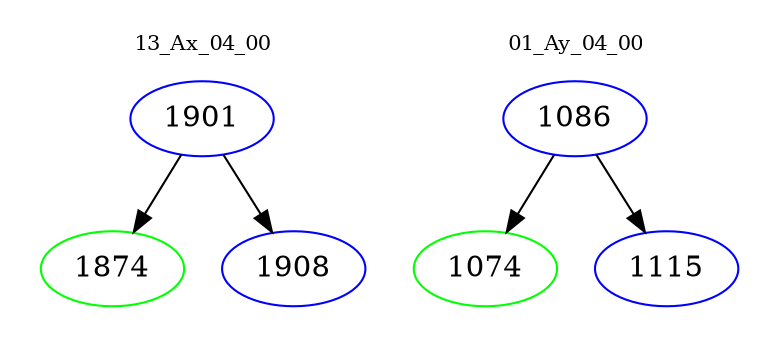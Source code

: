 digraph{
subgraph cluster_0 {
color = white
label = "13_Ax_04_00";
fontsize=10;
T0_1901 [label="1901", color="blue"]
T0_1901 -> T0_1874 [color="black"]
T0_1874 [label="1874", color="green"]
T0_1901 -> T0_1908 [color="black"]
T0_1908 [label="1908", color="blue"]
}
subgraph cluster_1 {
color = white
label = "01_Ay_04_00";
fontsize=10;
T1_1086 [label="1086", color="blue"]
T1_1086 -> T1_1074 [color="black"]
T1_1074 [label="1074", color="green"]
T1_1086 -> T1_1115 [color="black"]
T1_1115 [label="1115", color="blue"]
}
}
